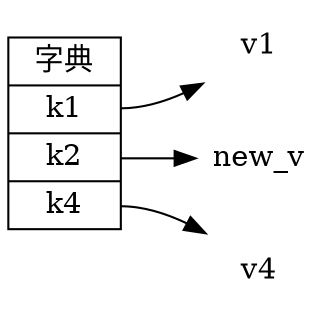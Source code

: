 digraph {

    rankdir = LR;

    node [shape = record];

    dict [label = "字典 | <k1> k1 | <k2> k2 | <k4> k4 "];

    node [shape = plaintext];

    dict:k1 -> v1;
    dict:k2 -> new_v;
    dict:k4 -> v4;
}
